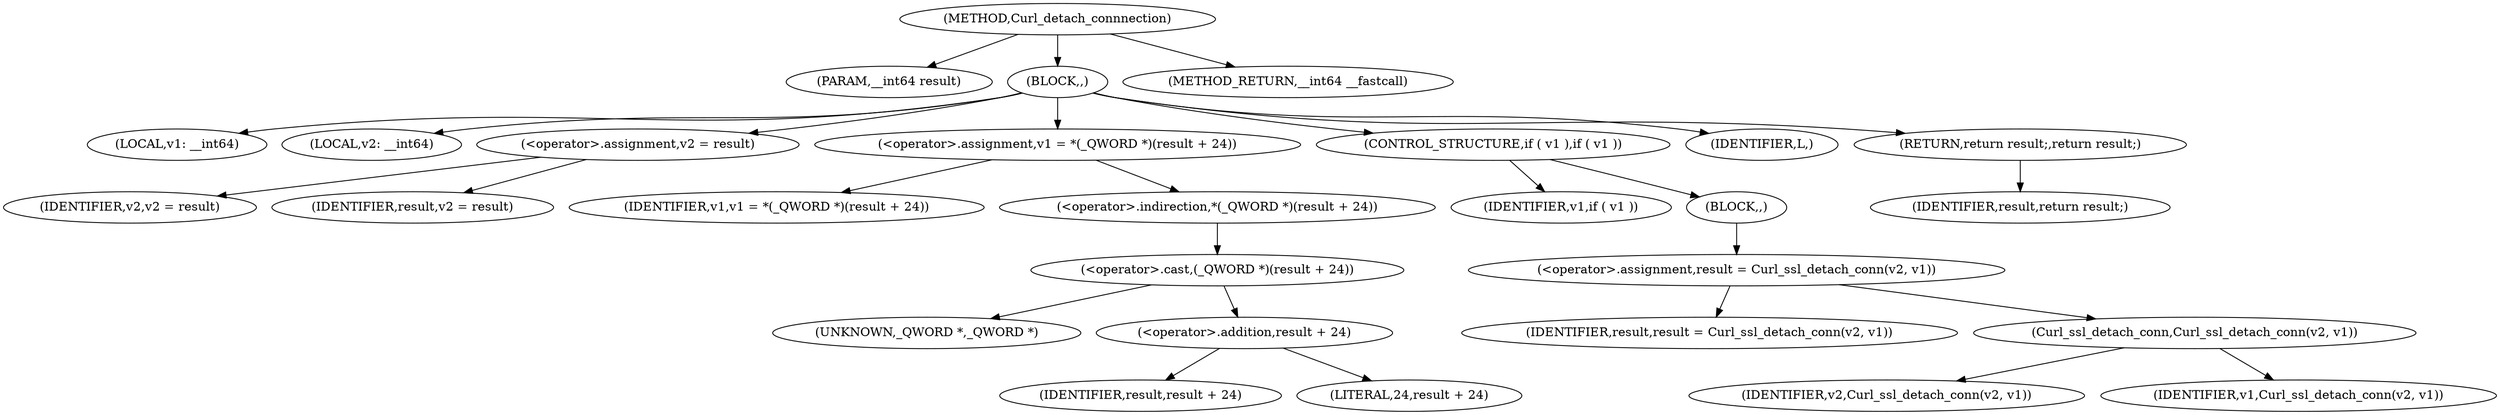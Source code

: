 digraph Curl_detach_connnection {  
"1000103" [label = "(METHOD,Curl_detach_connnection)" ]
"1000104" [label = "(PARAM,__int64 result)" ]
"1000105" [label = "(BLOCK,,)" ]
"1000106" [label = "(LOCAL,v1: __int64)" ]
"1000107" [label = "(LOCAL,v2: __int64)" ]
"1000108" [label = "(<operator>.assignment,v2 = result)" ]
"1000109" [label = "(IDENTIFIER,v2,v2 = result)" ]
"1000110" [label = "(IDENTIFIER,result,v2 = result)" ]
"1000111" [label = "(<operator>.assignment,v1 = *(_QWORD *)(result + 24))" ]
"1000112" [label = "(IDENTIFIER,v1,v1 = *(_QWORD *)(result + 24))" ]
"1000113" [label = "(<operator>.indirection,*(_QWORD *)(result + 24))" ]
"1000114" [label = "(<operator>.cast,(_QWORD *)(result + 24))" ]
"1000115" [label = "(UNKNOWN,_QWORD *,_QWORD *)" ]
"1000116" [label = "(<operator>.addition,result + 24)" ]
"1000117" [label = "(IDENTIFIER,result,result + 24)" ]
"1000118" [label = "(LITERAL,24,result + 24)" ]
"1000119" [label = "(CONTROL_STRUCTURE,if ( v1 ),if ( v1 ))" ]
"1000120" [label = "(IDENTIFIER,v1,if ( v1 ))" ]
"1000121" [label = "(BLOCK,,)" ]
"1000122" [label = "(<operator>.assignment,result = Curl_ssl_detach_conn(v2, v1))" ]
"1000123" [label = "(IDENTIFIER,result,result = Curl_ssl_detach_conn(v2, v1))" ]
"1000124" [label = "(Curl_ssl_detach_conn,Curl_ssl_detach_conn(v2, v1))" ]
"1000125" [label = "(IDENTIFIER,v2,Curl_ssl_detach_conn(v2, v1))" ]
"1000126" [label = "(IDENTIFIER,v1,Curl_ssl_detach_conn(v2, v1))" ]
"1000127" [label = "(IDENTIFIER,L,)" ]
"1000128" [label = "(RETURN,return result;,return result;)" ]
"1000129" [label = "(IDENTIFIER,result,return result;)" ]
"1000130" [label = "(METHOD_RETURN,__int64 __fastcall)" ]
  "1000103" -> "1000104" 
  "1000103" -> "1000105" 
  "1000103" -> "1000130" 
  "1000105" -> "1000106" 
  "1000105" -> "1000107" 
  "1000105" -> "1000108" 
  "1000105" -> "1000111" 
  "1000105" -> "1000119" 
  "1000105" -> "1000127" 
  "1000105" -> "1000128" 
  "1000108" -> "1000109" 
  "1000108" -> "1000110" 
  "1000111" -> "1000112" 
  "1000111" -> "1000113" 
  "1000113" -> "1000114" 
  "1000114" -> "1000115" 
  "1000114" -> "1000116" 
  "1000116" -> "1000117" 
  "1000116" -> "1000118" 
  "1000119" -> "1000120" 
  "1000119" -> "1000121" 
  "1000121" -> "1000122" 
  "1000122" -> "1000123" 
  "1000122" -> "1000124" 
  "1000124" -> "1000125" 
  "1000124" -> "1000126" 
  "1000128" -> "1000129" 
}
